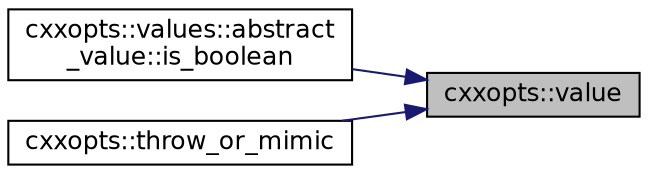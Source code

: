 digraph "cxxopts::value"
{
 // INTERACTIVE_SVG=YES
 // LATEX_PDF_SIZE
  edge [fontname="Helvetica",fontsize="12",labelfontname="Helvetica",labelfontsize="12"];
  node [fontname="Helvetica",fontsize="12",shape=record];
  rankdir="RL";
  Node1 [label="cxxopts::value",height=0.2,width=0.4,color="black", fillcolor="grey75", style="filled", fontcolor="black",tooltip=" "];
  Node1 -> Node2 [dir="back",color="midnightblue",fontsize="12",style="solid",fontname="Helvetica"];
  Node2 [label="cxxopts::values::abstract\l_value::is_boolean",height=0.2,width=0.4,color="black", fillcolor="white", style="filled",URL="$a01002.html#ac4a5f57c63086de1eac4cbefe09d99ce",tooltip=" "];
  Node1 -> Node3 [dir="back",color="midnightblue",fontsize="12",style="solid",fontname="Helvetica"];
  Node3 [label="cxxopts::throw_or_mimic",height=0.2,width=0.4,color="black", fillcolor="white", style="filled",URL="$a00053.html#a466f47408560fa08e43bf48ec2366b22",tooltip=" "];
}
